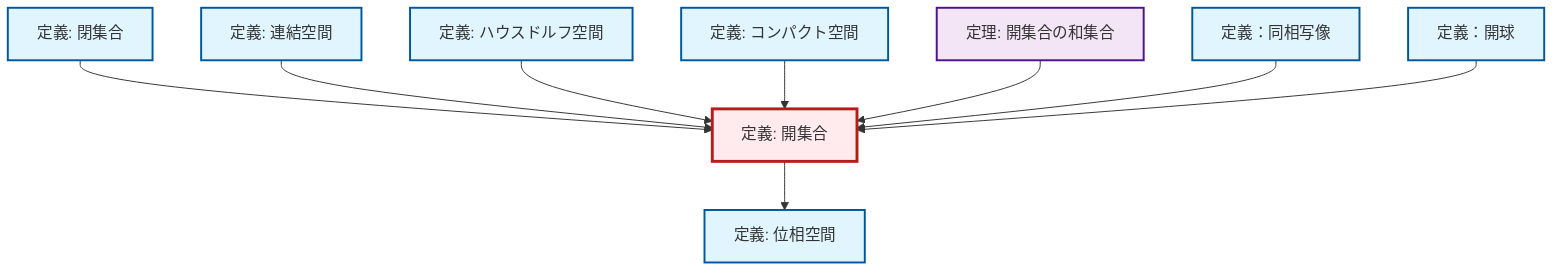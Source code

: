graph TD
    classDef definition fill:#e1f5fe,stroke:#01579b,stroke-width:2px
    classDef theorem fill:#f3e5f5,stroke:#4a148c,stroke-width:2px
    classDef axiom fill:#fff3e0,stroke:#e65100,stroke-width:2px
    classDef example fill:#e8f5e9,stroke:#1b5e20,stroke-width:2px
    classDef current fill:#ffebee,stroke:#b71c1c,stroke-width:3px
    def-homeomorphism["定義：同相写像"]:::definition
    def-closed-set["定義: 閉集合"]:::definition
    def-connected["定義: 連結空間"]:::definition
    def-hausdorff["定義: ハウスドルフ空間"]:::definition
    def-open-set["定義: 開集合"]:::definition
    def-compact["定義: コンパクト空間"]:::definition
    def-topological-space["定義: 位相空間"]:::definition
    def-open-ball["定義：開球"]:::definition
    thm-union-open-sets["定理: 開集合の和集合"]:::theorem
    def-closed-set --> def-open-set
    def-connected --> def-open-set
    def-hausdorff --> def-open-set
    def-open-set --> def-topological-space
    def-compact --> def-open-set
    thm-union-open-sets --> def-open-set
    def-homeomorphism --> def-open-set
    def-open-ball --> def-open-set
    class def-open-set current